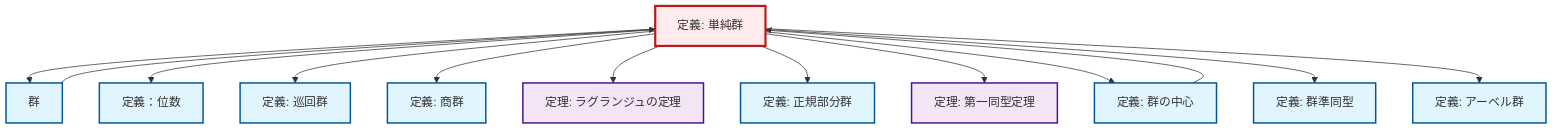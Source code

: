 graph TD
    classDef definition fill:#e1f5fe,stroke:#01579b,stroke-width:2px
    classDef theorem fill:#f3e5f5,stroke:#4a148c,stroke-width:2px
    classDef axiom fill:#fff3e0,stroke:#e65100,stroke-width:2px
    classDef example fill:#e8f5e9,stroke:#1b5e20,stroke-width:2px
    classDef current fill:#ffebee,stroke:#b71c1c,stroke-width:3px
    def-simple-group["定義: 単純群"]:::definition
    def-cyclic-group["定義: 巡回群"]:::definition
    def-order["定義：位数"]:::definition
    thm-lagrange["定理: ラグランジュの定理"]:::theorem
    def-abelian-group["定義: アーベル群"]:::definition
    def-normal-subgroup["定義: 正規部分群"]:::definition
    def-center-of-group["定義: 群の中心"]:::definition
    def-homomorphism["定義: 群準同型"]:::definition
    def-quotient-group["定義: 商群"]:::definition
    thm-first-isomorphism["定理: 第一同型定理"]:::theorem
    def-group["群"]:::definition
    def-group --> def-simple-group
    def-center-of-group --> def-simple-group
    def-simple-group --> def-group
    def-simple-group --> def-order
    def-simple-group --> def-cyclic-group
    def-simple-group --> def-quotient-group
    def-simple-group --> thm-lagrange
    def-simple-group --> def-normal-subgroup
    def-simple-group --> thm-first-isomorphism
    def-simple-group --> def-center-of-group
    def-simple-group --> def-homomorphism
    def-simple-group --> def-abelian-group
    class def-simple-group current